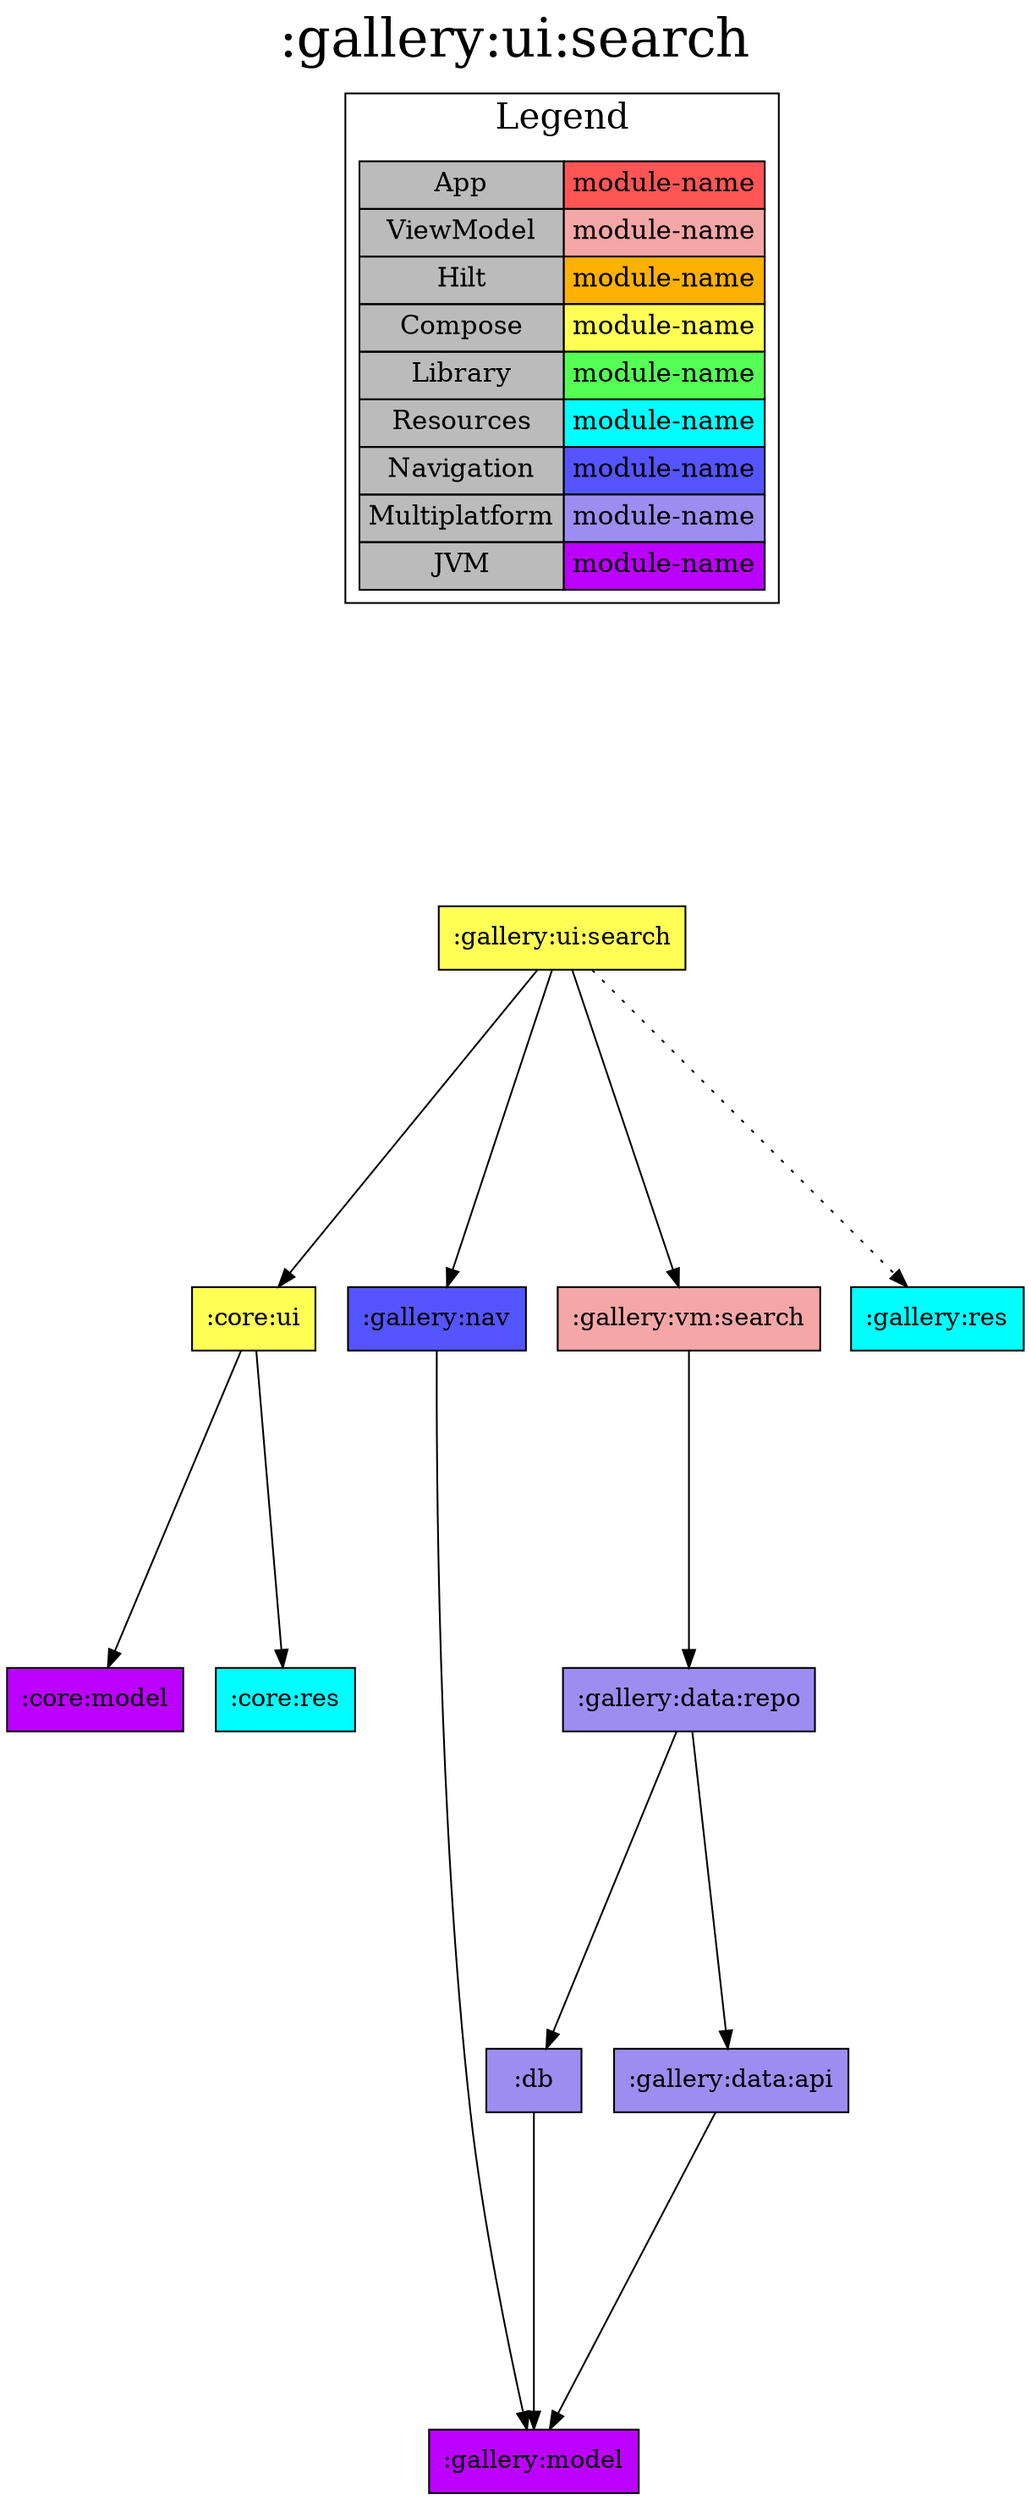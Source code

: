 digraph {
edge ["dir"="forward"]
graph ["dpi"="100","label"=":gallery:ui:search","labelloc"="t","fontsize"="30","ranksep"="2.5","rankdir"="TB"]
node ["style"="filled"]
":gallery:ui:search" ["fillcolor"="#FFFF55","shape"="box"]
":core:ui" ["fillcolor"="#FFFF55","shape"="box"]
":core:model" ["fillcolor"="#BB00FF","shape"="box"]
":core:res" ["fillcolor"="#00FFFF","shape"="box"]
":gallery:nav" ["fillcolor"="#5555FF","shape"="box"]
":gallery:model" ["fillcolor"="#BB00FF","shape"="box"]
":gallery:vm:search" ["fillcolor"="#F5A6A6","shape"="box"]
":gallery:data:repo" ["fillcolor"="#9D8DF1","shape"="box"]
":db" ["fillcolor"="#9D8DF1","shape"="box"]
":gallery:data:api" ["fillcolor"="#9D8DF1","shape"="box"]
":gallery:res" ["fillcolor"="#00FFFF","shape"="box"]
{
edge ["dir"="none"]
graph ["rank"="same"]
}
":gallery:ui:search" -> ":core:ui"
":gallery:ui:search" -> ":gallery:nav"
":gallery:ui:search" -> ":gallery:vm:search"
":gallery:ui:search" -> ":gallery:res" ["style"="dotted"]
":core:ui" -> ":core:model"
":core:ui" -> ":core:res"
":gallery:nav" -> ":gallery:model"
":gallery:vm:search" -> ":gallery:data:repo"
":gallery:data:repo" -> ":db"
":gallery:data:repo" -> ":gallery:data:api"
":db" -> ":gallery:model"
":gallery:data:api" -> ":gallery:model"
subgraph "cluster_legend" {
edge ["dir"="none"]
graph ["label"="Legend","fontsize"="20"]
"Legend" ["style"="filled","fillcolor"="#bbbbbb","shape"="none","margin"="0","fontsize"="15","label"=<
<TABLE BORDER="0" CELLBORDER="1" CELLSPACING="0" CELLPADDING="4">
<TR><TD>App</TD><TD BGCOLOR="#FF5555">module-name</TD></TR>
<TR><TD>ViewModel</TD><TD BGCOLOR="#F5A6A6">module-name</TD></TR>
<TR><TD>Hilt</TD><TD BGCOLOR="#FCB103">module-name</TD></TR>
<TR><TD>Compose</TD><TD BGCOLOR="#FFFF55">module-name</TD></TR>
<TR><TD>Library</TD><TD BGCOLOR="#55FF55">module-name</TD></TR>
<TR><TD>Resources</TD><TD BGCOLOR="#00FFFF">module-name</TD></TR>
<TR><TD>Navigation</TD><TD BGCOLOR="#5555FF">module-name</TD></TR>
<TR><TD>Multiplatform</TD><TD BGCOLOR="#9D8DF1">module-name</TD></TR>
<TR><TD>JVM</TD><TD BGCOLOR="#BB00FF">module-name</TD></TR>
</TABLE>
>]
} -> ":gallery:ui:search" ["style"="invis"]
}